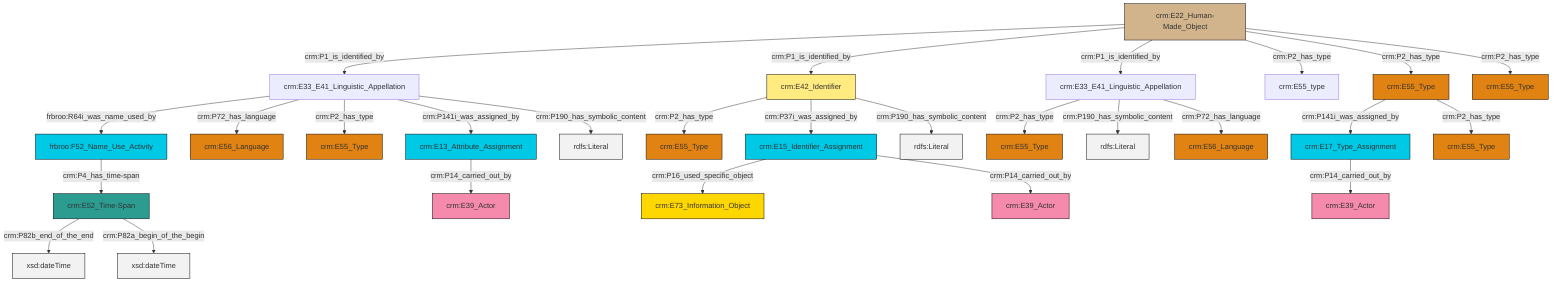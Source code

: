 graph TD
classDef Literal fill:#f2f2f2,stroke:#000000;
classDef CRM_Entity fill:#FFFFFF,stroke:#000000;
classDef Temporal_Entity fill:#00C9E6, stroke:#000000;
classDef Type fill:#E18312, stroke:#000000;
classDef Time-Span fill:#2C9C91, stroke:#000000;
classDef Appellation fill:#FFEB7F, stroke:#000000;
classDef Place fill:#008836, stroke:#000000;
classDef Persistent_Item fill:#B266B2, stroke:#000000;
classDef Conceptual_Object fill:#FFD700, stroke:#000000;
classDef Physical_Thing fill:#D2B48C, stroke:#000000;
classDef Actor fill:#f58aad, stroke:#000000;
classDef PC_Classes fill:#4ce600, stroke:#000000;
classDef Multi fill:#cccccc,stroke:#000000;

2["crm:E55_Type"]:::Type -->|crm:P141i_was_assigned_by| 3["crm:E17_Type_Assignment"]:::Temporal_Entity
4["crm:E13_Attribute_Assignment"]:::Temporal_Entity -->|crm:P14_carried_out_by| 5["crm:E39_Actor"]:::Actor
6["crm:E15_Identifier_Assignment"]:::Temporal_Entity -->|crm:P16_used_specific_object| 7["crm:E73_Information_Object"]:::Conceptual_Object
12["crm:E22_Human-Made_Object"]:::Physical_Thing -->|crm:P1_is_identified_by| 13["crm:E33_E41_Linguistic_Appellation"]:::Default
3["crm:E17_Type_Assignment"]:::Temporal_Entity -->|crm:P14_carried_out_by| 16["crm:E39_Actor"]:::Actor
2["crm:E55_Type"]:::Type -->|crm:P2_has_type| 17["crm:E55_Type"]:::Type
18["crm:E52_Time-Span"]:::Time-Span -->|crm:P82b_end_of_the_end| 19[xsd:dateTime]:::Literal
13["crm:E33_E41_Linguistic_Appellation"]:::Default -->|frbroo:R64i_was_name_used_by| 22["frbroo:F52_Name_Use_Activity"]:::Temporal_Entity
8["crm:E42_Identifier"]:::Appellation -->|crm:P2_has_type| 23["crm:E55_Type"]:::Type
13["crm:E33_E41_Linguistic_Appellation"]:::Default -->|crm:P72_has_language| 20["crm:E56_Language"]:::Type
13["crm:E33_E41_Linguistic_Appellation"]:::Default -->|crm:P2_has_type| 14["crm:E55_Type"]:::Type
12["crm:E22_Human-Made_Object"]:::Physical_Thing -->|crm:P1_is_identified_by| 8["crm:E42_Identifier"]:::Appellation
12["crm:E22_Human-Made_Object"]:::Physical_Thing -->|crm:P1_is_identified_by| 28["crm:E33_E41_Linguistic_Appellation"]:::Default
28["crm:E33_E41_Linguistic_Appellation"]:::Default -->|crm:P2_has_type| 0["crm:E55_Type"]:::Type
6["crm:E15_Identifier_Assignment"]:::Temporal_Entity -->|crm:P14_carried_out_by| 29["crm:E39_Actor"]:::Actor
12["crm:E22_Human-Made_Object"]:::Physical_Thing -->|crm:P2_has_type| 33["crm:E55_type"]:::Default
8["crm:E42_Identifier"]:::Appellation -->|crm:P37i_was_assigned_by| 6["crm:E15_Identifier_Assignment"]:::Temporal_Entity
28["crm:E33_E41_Linguistic_Appellation"]:::Default -->|crm:P190_has_symbolic_content| 38[rdfs:Literal]:::Literal
8["crm:E42_Identifier"]:::Appellation -->|crm:P190_has_symbolic_content| 39[rdfs:Literal]:::Literal
13["crm:E33_E41_Linguistic_Appellation"]:::Default -->|crm:P141i_was_assigned_by| 4["crm:E13_Attribute_Assignment"]:::Temporal_Entity
13["crm:E33_E41_Linguistic_Appellation"]:::Default -->|crm:P190_has_symbolic_content| 41[rdfs:Literal]:::Literal
18["crm:E52_Time-Span"]:::Time-Span -->|crm:P82a_begin_of_the_begin| 44[xsd:dateTime]:::Literal
12["crm:E22_Human-Made_Object"]:::Physical_Thing -->|crm:P2_has_type| 2["crm:E55_Type"]:::Type
28["crm:E33_E41_Linguistic_Appellation"]:::Default -->|crm:P72_has_language| 10["crm:E56_Language"]:::Type
22["frbroo:F52_Name_Use_Activity"]:::Temporal_Entity -->|crm:P4_has_time-span| 18["crm:E52_Time-Span"]:::Time-Span
12["crm:E22_Human-Made_Object"]:::Physical_Thing -->|crm:P2_has_type| 48["crm:E55_Type"]:::Type